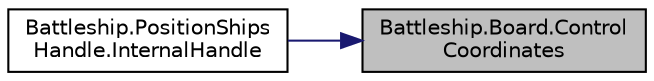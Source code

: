 digraph "Battleship.Board.ControlCoordinates"
{
 // INTERACTIVE_SVG=YES
 // LATEX_PDF_SIZE
  edge [fontname="Helvetica",fontsize="10",labelfontname="Helvetica",labelfontsize="10"];
  node [fontname="Helvetica",fontsize="10",shape=record];
  rankdir="RL";
  Node1 [label="Battleship.Board.Control\lCoordinates",height=0.2,width=0.4,color="black", fillcolor="grey75", style="filled", fontcolor="black",tooltip="Controla si los datos de coordenada y orientación ingresados son correctos, de ser asi los envia a Po..."];
  Node1 -> Node2 [dir="back",color="midnightblue",fontsize="10",style="solid",fontname="Helvetica"];
  Node2 [label="Battleship.PositionShips\lHandle.InternalHandle",height=0.2,width=0.4,color="black", fillcolor="white", style="filled",URL="$classBattleship_1_1PositionShipsHandle.html#a5d097ce812438cfc50ba620dfdfbcce8",tooltip="Procesa el mensaje \"posicionar barcos\" y retorna true; retorna false en caso contrario."];
}
